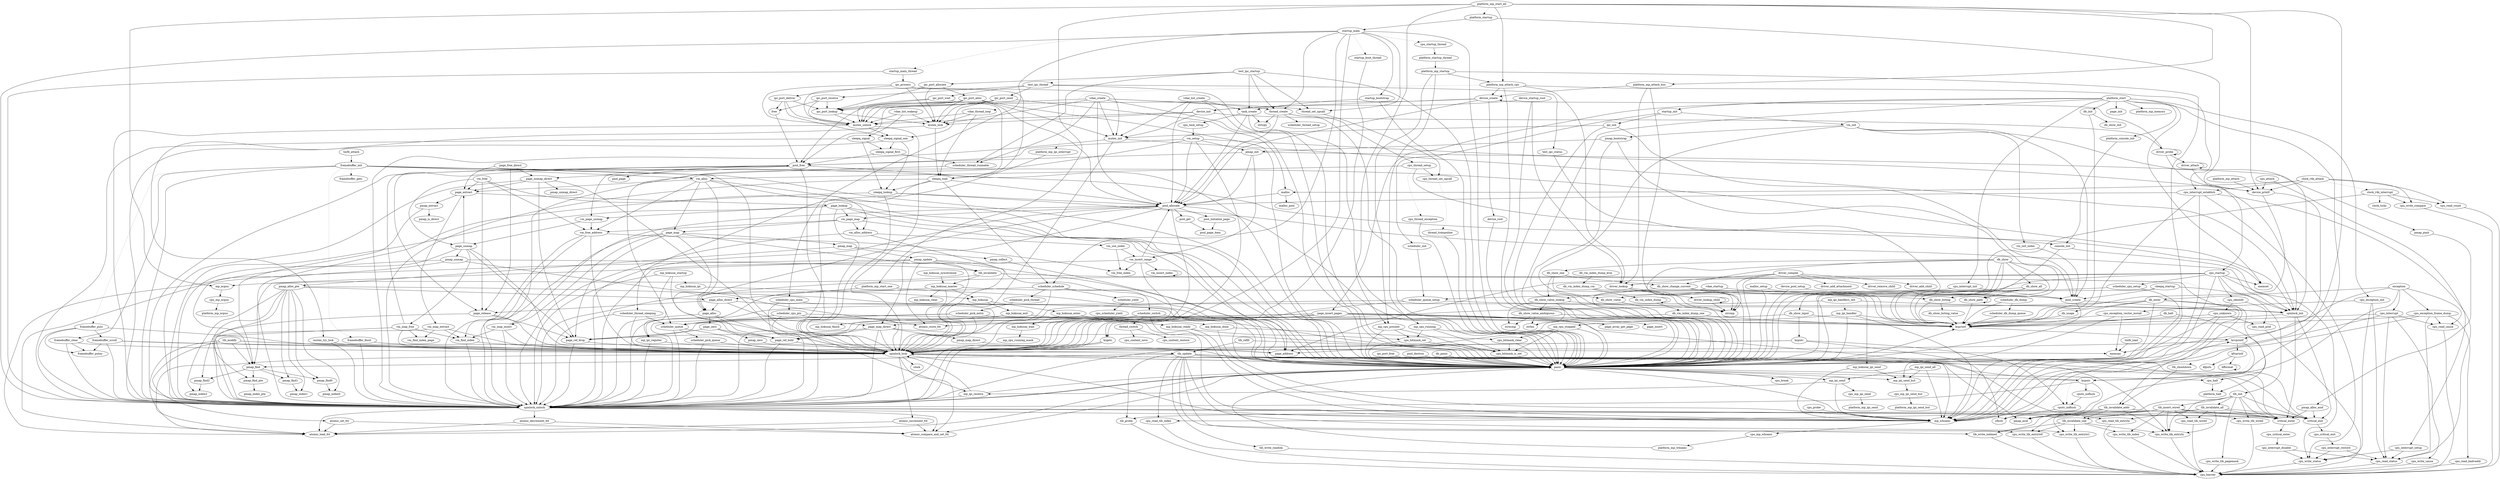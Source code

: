 digraph callgraph {
"pmap_zero" -> "page_address" [style=solid];
"mp_ipi_receive" -> "spinlock_lock" [style=solid];
"mp_ipi_receive" -> "spinlock_unlock" [style=solid];
"mp_ipi_receive" -> "panic" [style=solid];
"kfformat" -> "kfformat" [style=solid];
"vm_init_index" -> "pool_create" [style=solid];
"db_show_one" -> "db_show_change_current" [style=solid];
"db_show_one" -> "db_show_value" [style=solid];
"db_show_one" -> "db_show_value_lookup" [style=solid];
"platform_console_init" -> "console_init" [style=solid];
"db_vm_index_dump_one" -> "page_address" [style=solid];
"db_vm_index_dump_one" -> "kcprintf" [style=solid];
"page_insert_pages" -> "page_ref_drop" [style=solid];
"page_insert_pages" -> "page_ref_hold" [style=solid];
"page_insert_pages" -> "panic" [style=solid];
"page_insert_pages" -> "spinlock_lock" [style=solid];
"page_insert_pages" -> "page_insert" [style=solid];
"page_insert_pages" -> "spinlock_unlock" [style=solid];
"page_insert_pages" -> "page_array_get_page" [style=solid];
"page_insert_pages" -> "page_map_direct" [style=solid];
"page_insert_pages" -> "kcprintf" [style=solid];
"driver_lookup_child" -> "driver_lookup_child" [style=solid];
"driver_lookup_child" -> "strcmp" [style=solid];
"framebuffer_putc" -> "spinlock_lock" [style=solid];
"framebuffer_putc" -> "spinlock_unlock" [style=solid];
"framebuffer_putc" -> "framebuffer_scroll" [style=solid];
"framebuffer_putc" -> "framebuffer_putxy" [style=solid];
"cpu_exception_init" -> "cpu_exception_vector_install" [style=solid];
"cpu_exception_init" -> "cpu_read_status" [style=solid];
"cpu_exception_init" -> "cpu_write_status" [style=solid];
"pool_allocate" -> "page_alloc" [style=solid];
"pool_allocate" -> "vm_page_map" [style=solid];
"pool_allocate" -> "panic" [style=solid];
"pool_allocate" -> "spinlock_lock" [style=solid];
"pool_allocate" -> "pool_get" [style=solid];
"pool_allocate" -> "spinlock_unlock" [style=solid];
"pool_allocate" -> "pool_initialize_page" [style=solid];
"pool_allocate" -> "page_map_direct" [style=solid];
"page_free_direct" -> "page_release" [style=solid];
"page_free_direct" -> "page_unmap_direct" [style=solid];
"page_free_direct" -> "page_extract" [style=solid];
"cpu_mp_ipi_send" -> "platform_mp_ipi_send" [style=solid];
"kcputs" -> "spinlock_lock" [style=solid];
"kcputs" -> "cflush" [style=solid];
"kcputs" -> "spinlock_unlock" [style=solid];
"kcputs" -> "cputs_noflush" [style=solid];
"page_map_direct" -> "page_ref_drop" [style=solid];
"page_map_direct" -> "page_ref_hold" [style=solid];
"page_map_direct" -> "panic" [style=solid];
"page_map_direct" -> "spinlock_lock" [style=solid];
"page_map_direct" -> "spinlock_unlock" [style=solid];
"page_map_direct" -> "pmap_map_direct" [style=solid];
"pool_create" -> "spinlock_init" [style=solid];
"pool_create" -> "panic" [style=solid];
"malloc" -> "malloc_pool" [style=solid];
"malloc" -> "pool_allocate" [style=solid];
"vm_map_insert" -> "spinlock_lock" [style=solid];
"vm_map_insert" -> "spinlock_unlock" [style=solid];
"vm_map_insert" -> "vm_find_index" [style=solid];
"vm_map_insert" -> "pool_allocate" [style=solid];
"platform_mp_startup" -> "mp_cpu_present" [style=solid];
"platform_mp_startup" -> "mp_cpu_running" [style=solid];
"platform_mp_startup" -> "mp_whoami" [style=solid];
"platform_mp_startup" -> "platform_mp_attach_cpu" [style=solid];
"thread_trampoline" -> "panic" [style=solid];
"page_ref_drop" -> "spinlock_lock" [style=solid];
"page_ref_drop" -> "spinlock_unlock" [style=solid];
"mp_hokusai_startup" -> "mp_hokusai_ipi" [style=dotted];
"mp_hokusai_startup" -> "spinlock_lock" [style=solid];
"mp_hokusai_startup" -> "spinlock_unlock" [style=solid];
"mp_hokusai_startup" -> "mp_ipi_register" [style=solid];
"page_lookup" -> "page_address" [style=solid];
"page_lookup" -> "vm_page_unmap" [style=solid];
"page_lookup" -> "panic" [style=solid];
"page_lookup" -> "vm_page_map" [style=solid];
"page_lookup" -> "spinlock_lock" [style=solid];
"page_lookup" -> "spinlock_unlock" [style=solid];
"page_extract" -> "vm_map_extract" [style=solid];
"page_extract" -> "pmap_extract" [style=solid];
"page_extract" -> "page_lookup" [style=solid];
"pmap_collect" -> "panic" [style=solid];
"scheduler_pick_entry" -> "spinlock_lock" [style=solid];
"scheduler_pick_entry" -> "scheduler_queue" [style=solid];
"scheduler_pick_entry" -> "mp_whoami" [style=solid];
"scheduler_pick_entry" -> "spinlock_unlock" [style=solid];
"pmap_map" -> "pmap_alloc_pte" [style=solid];
"pmap_map" -> "pmap_update" [style=solid];
"pmap_map" -> "pmap_collect" [style=solid];
"scheduler_cpu_setup" -> "scheduler_queue_setup" [style=solid];
"scheduler_cpu_setup" -> "mp_whoami" [style=solid];
"vm_setup" -> "pool_allocate" [style=solid];
"vm_setup" -> "spinlock_init" [style=solid];
"vm_setup" -> "spinlock_lock" [style=solid];
"vm_setup" -> "spinlock_unlock" [style=solid];
"vm_setup" -> "pool_free" [style=solid];
"vm_setup" -> "pmap_init" [style=solid];
"cputc_noflush" -> "cflush" [style=solid];
"tmfb_load" -> "memcpy" [style=solid];
"ipc_port_lookup" -> "mutex_lock" [style=solid];
"ipc_port_lookup" -> "mutex_unlock" [style=solid];
"pmap_alloc_asid" -> "critical_exit" [style=solid];
"pmap_alloc_asid" -> "critical_enter" [style=solid];
"mp_hokusai_ipi_send" -> "mp_whoami" [style=solid];
"mp_hokusai_ipi_send" -> "mp_ipi_send_but" [style=solid];
"cpu_probe" -> "mp_whoami" [style=solid];
"sleepq_signal_one" -> "sleepq_lookup" [style=solid];
"sleepq_signal_one" -> "spinlock_unlock" [style=solid];
"sleepq_signal_one" -> "sleepq_signal_first" [style=solid];
"tlb_init" -> "cpu_write_tlb_entryhi" [style=solid];
"tlb_init" -> "tlb_invalidate_all" [style=solid];
"tlb_init" -> "pmap_asid" [style=solid];
"tlb_init" -> "tlb_insert_wired" [style=solid];
"tlb_init" -> "cpu_write_tlb_wired" [style=solid];
"tlb_init" -> "cpu_write_tlb_pagemask" [style=solid];
"tlb_init" -> "critical_enter" [style=solid];
"tlb_init" -> "critical_exit" [style=solid];
"vm_page_map" -> "vm_free_address" [style=solid];
"vm_page_map" -> "vm_alloc_address" [style=solid];
"vm_page_map" -> "page_map" [style=solid];
"vm_page_map" -> "panic" [style=solid];
"thread_switch" -> "cpu_context_restore" [style=solid];
"thread_switch" -> "cpu_context_save" [style=solid];
"critical_enter" -> "cpu_critical_enter" [style=solid];
"tlb_modify" -> "pmap_find" [style=solid];
"tlb_modify" -> "atomic_set_64" [style=solid];
"tlb_modify" -> "tlb_update" [style=solid];
"tlb_modify" -> "panic" [style=solid];
"tlb_modify" -> "atomic_load_64" [style=solid];
"pmap_update" -> "pmap_find" [style=solid];
"pmap_update" -> "page_address" [style=solid];
"pmap_update" -> "panic" [style=solid];
"pmap_update" -> "atomic_load_64" [style=solid];
"pmap_update" -> "tlb_invalidate" [style=solid];
"pmap_update" -> "atomic_store_64" [style=solid];
"scheduler_switch" -> "panic" [style=solid];
"scheduler_switch" -> "scheduler_queue" [style=solid];
"scheduler_switch" -> "mp_whoami" [style=solid];
"scheduler_switch" -> "spinlock_unlock" [style=solid];
"scheduler_switch" -> "thread_switch" [style=solid];
"page_alloc_direct" -> "page_release" [style=solid];
"page_alloc_direct" -> "page_alloc" [style=solid];
"page_alloc_direct" -> "panic" [style=solid];
"page_alloc_direct" -> "page_map_direct" [style=solid];
"mutex_init" -> "spinlock_lock" [style=solid];
"mutex_init" -> "spinlock_init" [style=solid];
"mutex_init" -> "spinlock_unlock" [style=solid];
"vm_page_unmap" -> "vm_free_address" [style=solid];
"vm_page_unmap" -> "page_unmap" [style=solid];
"mp_cpu_present" -> "cpu_bitmask_set" [style=solid];
"mp_cpu_present" -> "cpu_bitmask_is_set" [style=solid];
"mp_cpu_present" -> "panic" [style=solid];
"platform_start" -> "page_init" [style=solid];
"platform_start" -> "db_init" [style=solid];
"platform_start" -> "startup_init" [style=solid];
"platform_start" -> "cpu_interrupt_init" [style=solid];
"platform_start" -> "platform_console_init" [style=solid];
"platform_start" -> "memset" [style=solid];
"platform_start" -> "page_insert_pages" [style=solid];
"platform_start" -> "cpu_exception_init" [style=solid];
"platform_start" -> "panic" [style=solid];
"platform_start" -> "kcputs" [style=solid];
"platform_start" -> "platform_mp_memory" [style=solid];
"mp_whoami" -> "cpu_mp_whoami" [style=solid];
"tlb_shootdown" -> "tlb_invalidate_addr" [style=solid];
"vdae_create" -> "scheduler_thread_runnable" [style=solid];
"vdae_create" -> "mutex_lock" [style=solid];
"vdae_create" -> "thread_create" [style=solid];
"vdae_create" -> "thread_set_upcall" [style=solid];
"vdae_create" -> "mutex_init" [style=solid];
"vdae_create" -> "mutex_unlock" [style=solid];
"vdae_create" -> "panic" [style=solid];
"vdae_create" -> "pool_allocate" [style=solid];
"vdae_create" -> "vdae_thread_loop" [style=dotted];
"platform_mp_start_all" -> "device_printf" [style=solid];
"platform_mp_start_all" -> "mp_ncpus" [style=solid];
"platform_mp_start_all" -> "platform_startup" [style=dotted];
"platform_mp_start_all" -> "platform_mp_start_one" [style=solid];
"platform_mp_start_all" -> "mp_cpu_present" [style=solid];
"platform_mp_start_all" -> "mp_whoami" [style=solid];
"platform_mp_start_all" -> "platform_mp_attach_cpu" [style=solid];
"platform_mp_start_all" -> "platform_mp_attach_bus" [style=solid];
"driver_compile" -> "driver_add_child" [style=solid];
"driver_compile" -> "driver_lookup" [style=solid];
"driver_compile" -> "driver_add_attachment" [style=solid];
"driver_compile" -> "strcmp" [style=solid];
"driver_compile" -> "panic" [style=solid];
"driver_compile" -> "driver_remove_child" [style=solid];
"cpu_interrupt_establish" -> "mp_whoami" [style=solid];
"cpu_interrupt_establish" -> "cpu_write_status" [style=solid];
"cpu_interrupt_establish" -> "cpu_read_status" [style=solid];
"cpu_interrupt_establish" -> "pool_allocate" [style=solid];
"cpu_interrupt_establish" -> "kcprintf" [style=solid];
"vdae_list_wakeup" -> "mutex_lock" [style=solid];
"vdae_list_wakeup" -> "sleepq_signal" [style=solid];
"vdae_list_wakeup" -> "mutex_unlock" [style=solid];
"kcputc" -> "spinlock_lock" [style=solid];
"kcputc" -> "cflush" [style=solid];
"kcputc" -> "cputc_noflush" [style=solid];
"kcputc" -> "spinlock_unlock" [style=solid];
"cpu_read_tlb_wired" -> "cpu_barrier" [style=solid];
"device_printf" -> "kcvprintf" [style=solid];
"device_printf" -> "kcprintf" [style=solid];
"vm_insert_index" -> "vm_insert_index" [style=solid];
"mp_cpu_running" -> "panic" [style=solid];
"mp_cpu_running" -> "cpu_bitmask_is_set" [style=solid];
"mp_cpu_running" -> "cpu_bitmask_set" [style=solid];
"test_ipc_status" -> "kcprintf" [style=solid];
"framebuffer_scroll" -> "spinlock_lock" [style=solid];
"framebuffer_scroll" -> "spinlock_unlock" [style=solid];
"framebuffer_scroll" -> "memcpy" [style=solid];
"framebuffer_scroll" -> "framebuffer_putxy" [style=solid];
"driver_lookup" -> "driver_lookup_child" [style=solid];
"driver_lookup" -> "strcmp" [style=solid];
"driver_lookup" -> "panic" [style=solid];
"db_show_value_lookup" -> "strlen" [style=solid];
"db_show_value_lookup" -> "strcmp" [style=solid];
"db_show_value_lookup" -> "db_show_value_ambiguous" [style=solid];
"db_show_value_lookup" -> "strncmp" [style=solid];
"test_ipc_startup" -> "scheduler_thread_runnable" [style=solid];
"test_ipc_startup" -> "thread_create" [style=solid];
"test_ipc_startup" -> "thread_set_upcall" [style=solid];
"test_ipc_startup" -> "task_create" [style=solid];
"test_ipc_startup" -> "test_ipc_thread" [style=dotted];
"test_ipc_startup" -> "panic" [style=solid];
"test_ipc_startup" -> "ipc_port_allocate" [style=solid];
"platform_mp_attach_cpu" -> "platform_mp_ipi_interrupt" [style=dotted];
"platform_mp_attach_cpu" -> "cpu_interrupt_establish" [style=solid];
"platform_mp_attach_cpu" -> "device_create" [style=solid];
"platform_mp_attach_cpu" -> "panic" [style=solid];
"platform_mp_attach_cpu" -> "driver_lookup" [style=solid];
"mp_ipi_handler" -> "mp_whoami" [style=solid];
"mp_ipi_handler" -> "mp_cpu_stopped" [style=solid];
"mp_ipi_handler" -> "panic" [style=solid];
"mp_ipi_handler" -> "kcprintf" [style=solid];
"page_alloc" -> "spinlock_lock" [style=solid];
"page_alloc" -> "page_zero" [style=solid];
"page_alloc" -> "spinlock_unlock" [style=solid];
"page_alloc" -> "page_ref_hold" [style=solid];
"device_create" -> "device_root" [style=solid];
"device_create" -> "device_init" [style=solid];
"device_create" -> "pool_free" [style=solid];
"device_create" -> "pool_allocate" [style=solid];
"atomic_decrement_64" -> "atomic_load_64" [style=solid];
"atomic_decrement_64" -> "atomic_compare_and_set_64" [style=solid];
"vm_free" -> "vm_free_address" [style=solid];
"vm_free" -> "page_release" [style=solid];
"vm_free" -> "page_unmap" [style=solid];
"vm_free" -> "panic" [style=solid];
"vm_free" -> "page_extract" [style=solid];
"cpu_critical_exit" -> "cpu_interrupt_restore" [style=solid];
"vdae_list_create" -> "task_create" [style=solid];
"vdae_list_create" -> "mutex_init" [style=solid];
"vdae_list_create" -> "panic" [style=solid];
"vdae_list_create" -> "pool_allocate" [style=solid];
"vdae_startup" -> "panic" [style=solid];
"vdae_startup" -> "pool_create" [style=solid];
"tlb_insert_wired" -> "cpu_write_tlb_entryhi" [style=solid];
"tlb_insert_wired" -> "pmap_asid" [style=solid];
"tlb_insert_wired" -> "cpu_read_tlb_wired" [style=solid];
"tlb_insert_wired" -> "cpu_write_tlb_wired" [style=solid];
"tlb_insert_wired" -> "cpu_write_tlb_entrylo1" [style=solid];
"tlb_insert_wired" -> "tlb_write_indexed" [style=solid];
"tlb_insert_wired" -> "critical_enter" [style=solid];
"tlb_insert_wired" -> "critical_exit" [style=solid];
"tlb_insert_wired" -> "cpu_write_tlb_index" [style=solid];
"tlb_insert_wired" -> "cpu_write_tlb_entrylo0" [style=solid];
"cpu_bitmask_set" -> "cpu_bitmask_is_set" [style=solid];
"cpu_bitmask_set" -> "panic" [style=solid];
"cpu_read_tlb_entryhi" -> "cpu_barrier" [style=solid];
"pmap_init" -> "pool_free" [style=solid];
"pmap_init" -> "vm_insert_range" [style=solid];
"pmap_init" -> "pmap_pinit" [style=solid];
"pmap_init" -> "pool_allocate" [style=solid];
"scheduler_pick_thread" -> "scheduler_pick_entry" [style=solid];
"pmap_find2" -> "pmap_index2" [style=solid];
"cpu_bitmask_is_set" -> "panic" [style=solid];
"db_show_change_current" -> "db_show_value_lookup" [style=solid];
"db_show_change_current" -> "db_show_listing" [style=solid];
"db_show_change_current" -> "strcmp" [style=solid];
"db_show_change_current" -> "kcprintf" [style=solid];
"mp_ipi_handlers_init" -> "mp_ipi_handler" [style=dotted];
"mp_ipi_handlers_init" -> "spinlock_init" [style=solid];
"mp_ipi_handlers_init" -> "mp_ipi_register" [style=solid];
"scheduler_queue" -> "spinlock_lock" [style=solid];
"scheduler_queue" -> "spinlock_unlock" [style=solid];
"scheduler_queue" -> "scheduler_pick_queue" [style=solid];
"ipc_init" -> "mutex_init" [style=solid];
"ipc_init" -> "panic" [style=solid];
"ipc_init" -> "pool_create" [style=solid];
"ipc_port_free" -> "panic" [style=solid];
"tlb_invalidate_addr" -> "cpu_write_tlb_entryhi" [style=solid];
"tlb_invalidate_addr" -> "tlb_probe" [style=solid];
"tlb_invalidate_addr" -> "critical_exit" [style=solid];
"tlb_invalidate_addr" -> "cpu_read_tlb_index" [style=solid];
"tlb_invalidate_addr" -> "critical_enter" [style=solid];
"tlb_invalidate_addr" -> "tlb_invalidate_one" [style=solid];
"tlb_invalidate_addr" -> "pmap_asid" [style=solid];
"pmap_pinit" -> "pmap_alloc_asid" [style=solid];
"db_usage" -> "kcprintf" [style=solid];
"cpu_write_cause" -> "cpu_barrier" [style=solid];
"scheduler_queue_setup" -> "spinlock_lock" [style=solid];
"scheduler_queue_setup" -> "spinlock_init" [style=solid];
"scheduler_queue_setup" -> "spinlock_unlock" [style=solid];
"vm_alloc" -> "vm_free_address" [style=solid];
"vm_alloc" -> "page_alloc" [style=solid];
"vm_alloc" -> "page_extract" [style=solid];
"vm_alloc" -> "panic" [style=solid];
"vm_alloc" -> "vm_alloc_address" [style=solid];
"vm_alloc" -> "page_map" [style=solid];
"cpu_interrupt" -> "mp_whoami" [style=solid];
"cpu_interrupt" -> "cpu_read_status" [style=solid];
"cpu_interrupt" -> "cpu_read_cause" [style=solid];
"cpu_interrupt" -> "cpu_write_cause" [style=solid];
"cpu_interrupt" -> "kcprintf" [style=solid];
"mp_ncpus" -> "cpu_mp_ncpus" [style=solid];
"atomic_increment_64" -> "atomic_load_64" [style=solid];
"atomic_increment_64" -> "atomic_compare_and_set_64" [style=solid];
"tlb_invalidate_one" -> "cpu_write_tlb_entryhi" [style=solid];
"tlb_invalidate_one" -> "cpu_write_tlb_entrylo1" [style=solid];
"tlb_invalidate_one" -> "tlb_write_indexed" [style=solid];
"tlb_invalidate_one" -> "cpu_write_tlb_index" [style=solid];
"tlb_invalidate_one" -> "cpu_write_tlb_entrylo0" [style=solid];
"mp_hokusai_exit" -> "mp_hokusai_finish" [style=solid];
"mp_hokusai_exit" -> "mp_hokusai_done" [style=solid];
"cpu_interrupt_disable" -> "cpu_write_status" [style=solid];
"cpu_interrupt_disable" -> "cpu_read_status" [style=solid];
"sleepq_startup" -> "panic" [style=solid];
"sleepq_startup" -> "spinlock_init" [style=solid];
"sleepq_startup" -> "pool_create" [style=solid];
"scheduler_cpu_main" -> "spinlock_lock" [style=solid];
"scheduler_cpu_main" -> "spinlock_unlock" [style=solid];
"scheduler_cpu_main" -> "scheduler_cpu_pin" [style=solid];
"tlb_refill" -> "tlb_update" [style=solid];
"tlb_refill" -> "panic" [style=solid];
"db_vm_index_dump_vm" -> "db_vm_index_dump" [style=solid];
"db_vm_index_dump_vm" -> "kcprintf" [style=solid];
"cpu_interrupt_init" -> "panic" [style=solid];
"cpu_interrupt_init" -> "pool_create" [style=solid];
"vm_alloc_address" -> "spinlock_lock" [style=solid];
"vm_alloc_address" -> "spinlock_unlock" [style=solid];
"vm_alloc_address" -> "vm_use_index" [style=solid];
"cpu_critical_enter" -> "cpu_interrupt_disable" [style=solid];
"spinlock_unlock" -> "mp_whoami" [style=solid];
"spinlock_unlock" -> "atomic_compare_and_set_64" [style=solid];
"spinlock_unlock" -> "atomic_decrement_64" [style=solid];
"spinlock_unlock" -> "panic" [style=solid];
"spinlock_unlock" -> "atomic_load_64" [style=solid];
"spinlock_unlock" -> "critical_exit" [style=solid];
"spinlock_unlock" -> "critical_enter" [style=solid];
"ipc_port_send" -> "mutex_lock" [style=solid];
"ipc_port_send" -> "sleepq_signal_one" [style=solid];
"ipc_port_send" -> "ipc_port_lookup" [style=solid];
"ipc_port_send" -> "malloc" [style=solid];
"ipc_port_send" -> "mutex_unlock" [style=solid];
"kcvprintf" -> "spinlock_lock" [style=solid];
"kcvprintf" -> "cflush" [style=solid];
"kcvprintf" -> "cputc_noflush" [style=dotted];
"kcvprintf" -> "kfvprintf" [style=solid];
"kcgetc" -> "spinlock_lock" [style=solid];
"kcgetc" -> "spinlock_unlock" [style=solid];
"cpu_thread_setup" -> "cpu_thread_set_upcall" [style=solid];
"cpu_thread_setup" -> "cpu_thread_exception" [style=dotted];
"cpu_thread_setup" -> "vm_alloc" [style=solid];
"cpu_thread_setup" -> "memset" [style=solid];
"mp_ipi_send_but" -> "cpu_mp_ipi_send_but" [style=solid];
"mp_cpu_stopped" -> "panic" [style=solid];
"mp_cpu_stopped" -> "cpu_bitmask_is_set" [style=solid];
"mp_cpu_stopped" -> "cpu_bitmask_clear" [style=solid];
"cpu_attach" -> "device_printf" [style=solid];
"cpu_attach" -> "cpu_interrupt_setup" [style=solid];
"mp_ipi_register" -> "spinlock_lock" [style=solid];
"mp_ipi_register" -> "spinlock_unlock" [style=solid];
"db_show_input" -> "kcgetc" [style=solid];
"db_show_input" -> "kcputc" [style=solid];
"db_show_input" -> "kcprintf" [style=solid];
"malloc_setup" -> "panic" [style=solid];
"malloc_setup" -> "pool_create" [style=solid];
"page_map" -> "pmap_map" [style=solid];
"page_map" -> "spinlock_lock" [style=solid];
"page_map" -> "vm_map_insert" [style=solid];
"page_map" -> "page_ref_drop" [style=solid];
"page_map" -> "spinlock_unlock" [style=solid];
"page_map" -> "page_ref_hold" [style=solid];
"cpu_read_prid" -> "cpu_barrier" [style=solid];
"cpu_read_status" -> "cpu_barrier" [style=solid];
"cpu_write_status" -> "cpu_barrier" [style=solid];
"ipc_port_alloc" -> "mutex_lock" [style=solid];
"ipc_port_alloc" -> "mutex_init" [style=solid];
"ipc_port_alloc" -> "panic" [style=solid];
"ipc_port_alloc" -> "pool_allocate" [style=solid];
"ipc_port_alloc" -> "mutex_unlock" [style=solid];
"ipc_port_alloc" -> "pool_free" [style=solid];
"ipc_port_alloc" -> "ipc_port_lookup" [style=solid];
"cpu_read_tlb_index" -> "cpu_barrier" [style=solid];
"framebuffer_clear" -> "spinlock_lock" [style=solid];
"framebuffer_clear" -> "spinlock_unlock" [style=solid];
"framebuffer_clear" -> "framebuffer_putxy" [style=solid];
"db_show" -> "db_show_change_current" [style=solid];
"db_show" -> "db_show_path" [style=solid];
"db_show" -> "db_show_all" [style=solid];
"db_show" -> "db_show_one" [style=solid];
"db_show" -> "strcmp" [style=solid];
"db_show" -> "db_show_input" [style=solid];
"db_show" -> "db_show_listing" [style=solid];
"db_show" -> "kcprintf" [style=solid];
"cpu_startup" -> "page_alloc" [style=solid];
"cpu_startup" -> "cpu_identify" [style=solid];
"cpu_startup" -> "page_address" [style=solid];
"cpu_startup" -> "tlb_init" [style=solid];
"cpu_startup" -> "panic" [style=solid];
"cpu_startup" -> "scheduler_cpu_setup" [style=solid];
"cpu_startup" -> "mp_whoami" [style=solid];
"cpu_startup" -> "memset" [style=solid];
"cpu_startup" -> "cpu_write_status" [style=solid];
"pool_free" -> "page_release" [style=solid];
"pool_free" -> "vm_page_unmap" [style=solid];
"pool_free" -> "panic" [style=solid];
"pool_free" -> "spinlock_lock" [style=solid];
"pool_free" -> "spinlock_unlock" [style=solid];
"pool_free" -> "page_unmap_direct" [style=solid];
"pool_free" -> "pool_page" [style=solid];
"kfvprintf" -> "kfformat" [style=solid];
"kfvprintf" -> "kfputs" [style=solid];
"platform_startup_thread" -> "platform_mp_startup" [style=solid];
"mp_hokusai_synchronize" -> "mp_hokusai_master" [style=solid];
"cpu_mp_ipi_send_but" -> "platform_mp_ipi_send_but" [style=solid];
"scheduler_thread_sleeping" -> "spinlock_lock" [style=solid];
"scheduler_thread_sleeping" -> "scheduler_queue" [style=solid];
"scheduler_thread_sleeping" -> "spinlock_unlock" [style=solid];
"startup_main_thread" -> "spinlock_unlock" [style=solid];
"startup_main_thread" -> "ipc_process" [style=solid];
"db_vm_index_dump_kvm" -> "db_vm_index_dump_vm" [style=solid];
"sleepq_signal_first" -> "scheduler_thread_runnable" [style=solid];
"sleepq_signal_first" -> "pool_free" [style=solid];
"task_create" -> "cpu_task_setup" [style=solid];
"task_create" -> "panic" [style=solid];
"task_create" -> "pool_allocate" [style=solid];
"task_create" -> "strlcpy" [style=solid];
"pmap_bootstrap" -> "panic" [style=solid];
"pmap_bootstrap" -> "pmap_init" [style=solid];
"pmap_bootstrap" -> "pool_create" [style=solid];
"cpu_read_count" -> "cpu_barrier" [style=solid];
"db_init" -> "db_show_init" [style=solid];
"db_init" -> "kcprintf" [style=solid];
"cpu_halt" -> "platform_halt" [style=solid];
"tlb_invalidate" -> "mp_hokusai_master" [style=solid];
"tlb_invalidate" -> "tlb_shootdown" [style=dotted];
"tlb_invalidate" -> "tlb_invalidate_addr" [style=solid];
"tlb_invalidate" -> "mp_ncpus" [style=solid];
"vm_use_index" -> "vm_free_index" [style=solid];
"vm_use_index" -> "vm_insert_range" [style=solid];
"mp_hokusai_done" -> "cpu_bitmask_clear" [style=solid];
"mp_hokusai_done" -> "mp_whoami" [style=solid];
"cpu_task_setup" -> "vm_setup" [style=solid];
"cpu_interrupt_setup" -> "cpu_write_status" [style=solid];
"cpu_interrupt_setup" -> "cpu_read_status" [style=solid];
"mp_ipi_send_all" -> "mp_whoami" [style=solid];
"mp_ipi_send_all" -> "mp_ipi_send_but" [style=solid];
"mp_ipi_send_all" -> "mp_ipi_send" [style=solid];
"cpu_startup_thread" -> "platform_startup_thread" [style=solid];
"pmap_find1" -> "pmap_index1" [style=solid];
"cpu_write_tlb_wired" -> "cpu_barrier" [style=solid];
"cpu_mp_ncpus" -> "platform_mp_ncpus" [style=solid];
"scheduler_db_dump_queue" -> "kcprintf" [style=solid];
"cpu_write_tlb_entrylo0" -> "cpu_barrier" [style=solid];
"db_show_value_ambiguous" -> "strlen" [style=solid];
"db_show_value_ambiguous" -> "strncmp" [style=solid];
"db_show_value_ambiguous" -> "kcprintf" [style=solid];
"cpu_mp_whoami" -> "platform_mp_whoami" [style=solid];
"mutex_try_lock" -> "spinlock_lock" [style=solid];
"mutex_try_lock" -> "spinlock_unlock" [style=solid];
"pmap_alloc_pte" -> "pmap_index1" [style=solid];
"pmap_alloc_pte" -> "page_alloc_direct" [style=solid];
"pmap_alloc_pte" -> "pmap_find_pte" [style=solid];
"pmap_alloc_pte" -> "pmap_find0" [style=solid];
"pmap_alloc_pte" -> "pmap_find2" [style=solid];
"pmap_alloc_pte" -> "pmap_index2" [style=solid];
"pmap_alloc_pte" -> "panic" [style=solid];
"pmap_alloc_pte" -> "pmap_find1" [style=solid];
"pmap_alloc_pte" -> "pmap_index0" [style=solid];
"mp_hokusai_master" -> "mp_hokusai" [style=solid];
"mp_hokusai_master" -> "mp_hokusai_ipi_send" [style=solid];
"mp_hokusai_master" -> "mp_hokusai_clear" [style=solid];
"mp_hokusai_master" -> "spinlock_lock" [style=solid];
"mp_hokusai_master" -> "spinlock_unlock" [style=solid];
"scheduler_pick_queue" -> "spinlock_lock" [style=solid];
"scheduler_pick_queue" -> "spinlock_unlock" [style=solid];
"page_unmap_direct" -> "spinlock_lock" [style=solid];
"page_unmap_direct" -> "page_ref_drop" [style=solid];
"page_unmap_direct" -> "spinlock_unlock" [style=solid];
"page_unmap_direct" -> "pmap_unmap_direct" [style=solid];
"page_unmap_direct" -> "page_extract" [style=solid];
"device_startup_root" -> "panic" [style=solid];
"device_startup_root" -> "device_init" [style=solid];
"device_startup_root" -> "driver_lookup" [style=solid];
"framebuffer_init" -> "framebuffer_getc" [style=dotted];
"framebuffer_init" -> "console_init" [style=solid];
"framebuffer_init" -> "vm_alloc" [style=solid];
"framebuffer_init" -> "framebuffer_clear" [style=solid];
"framebuffer_init" -> "framebuffer_putc" [style=dotted];
"framebuffer_init" -> "panic" [style=solid];
"framebuffer_init" -> "spinlock_lock" [style=solid];
"framebuffer_init" -> "spinlock_init" [style=solid];
"framebuffer_init" -> "spinlock_unlock" [style=solid];
"framebuffer_init" -> "framebuffer_flush" [style=dotted];
"cpu_exception_vector_install" -> "memcpy" [style=solid];
"cpu_exception_vector_install" -> "kcprintf" [style=solid];
"cpu_exception_vector_install" -> "panic" [style=solid];
"pool_get" -> "pool_page_item" [style=solid];
"tlb_write_indexed" -> "cpu_barrier" [style=solid];
"vm_find_index" -> "spinlock_lock" [style=solid];
"vm_find_index" -> "spinlock_unlock" [style=solid];
"vdae_thread_loop" -> "mutex_lock" [style=solid];
"vdae_thread_loop" -> "sleepq_wait" [style=solid];
"vdae_thread_loop" -> "mutex_unlock" [style=solid];
"platform_mp_ipi_interrupt" -> "mp_ipi_receive" [style=solid];
"startup_init" -> "ipc_init" [style=solid];
"startup_init" -> "scheduler_init" [style=solid];
"startup_init" -> "vm_init" [style=solid];
"startup_main" -> "startup_boot_thread" [style=dotted];
"startup_main" -> "thread_create" [style=solid];
"startup_main" -> "thread_set_upcall" [style=solid];
"startup_main" -> "scheduler_cpu_main" [style=solid];
"startup_main" -> "panic" [style=solid];
"startup_main" -> "cpu_startup_thread" [style=dotted];
"startup_main" -> "spinlock_lock" [style=solid];
"startup_main" -> "startup_bootstrap" [style=solid];
"startup_main" -> "startup_main_thread" [style=dotted];
"startup_main" -> "spinlock_unlock" [style=solid];
"startup_main" -> "scheduler_schedule" [style=solid];
"platform_mp_attach_bus" -> "driver_lookup" [style=solid];
"platform_mp_attach_bus" -> "device_create" [style=solid];
"platform_mp_attach_bus" -> "panic" [style=solid];
"vm_free_address" -> "spinlock_lock" [style=solid];
"vm_free_address" -> "spinlock_unlock" [style=solid];
"vm_free_address" -> "vm_free_index" [style=solid];
"vm_free_address" -> "vm_find_index" [style=solid];
"mp_hokusai" -> "mp_hokusai_exit" [style=solid];
"mp_hokusai" -> "mp_hokusai_enter" [style=solid];
"thread_create" -> "cpu_thread_setup" [style=solid];
"thread_create" -> "scheduler_thread_setup" [style=solid];
"thread_create" -> "panic" [style=solid];
"thread_create" -> "pool_allocate" [style=solid];
"thread_create" -> "strlcpy" [style=solid];
"vm_map_extract" -> "spinlock_lock" [style=solid];
"vm_map_extract" -> "vm_find_index_page" [style=solid];
"vm_map_extract" -> "spinlock_unlock" [style=solid];
"vm_map_extract" -> "vm_find_index" [style=solid];
"cpu_exception_frame_dump" -> "mp_whoami" [style=solid];
"cpu_exception_frame_dump" -> "cpu_read_badvaddr" [style=solid];
"cpu_exception_frame_dump" -> "cpu_read_status" [style=solid];
"cpu_exception_frame_dump" -> "cpu_read_cause" [style=solid];
"cpu_exception_frame_dump" -> "kcprintf" [style=solid];
"platform_mp_attach" -> "device_printf" [style=solid];
"mp_hokusai_enter" -> "mp_hokusai_wait" [style=solid];
"mp_hokusai_enter" -> "mp_hokusai_ready" [style=solid];
"kcprintf" -> "kcvprintf" [style=solid];
"page_ref_hold" -> "spinlock_lock" [style=solid];
"page_ref_hold" -> "spinlock_unlock" [style=solid];
"sleepq_signal" -> "sleepq_lookup" [style=solid];
"sleepq_signal" -> "spinlock_unlock" [style=solid];
"sleepq_signal" -> "sleepq_signal_first" [style=solid];
"mutex_unlock" -> "spinlock_lock" [style=solid];
"mutex_unlock" -> "spinlock_unlock" [style=solid];
"mutex_unlock" -> "sleepq_signal_one" [style=solid];
"pmap_unmap" -> "pmap_find" [style=solid];
"pmap_unmap" -> "tlb_invalidate" [style=solid];
"pmap_unmap" -> "atomic_load_64" [style=solid];
"pmap_unmap" -> "atomic_store_64" [style=solid];
"free" -> "pool_free" [style=solid];
"tmfb_attach" -> "framebuffer_init" [style=solid];
"test_ipc_thread" -> "test_ipc_status" [style=solid];
"test_ipc_thread" -> "panic" [style=solid];
"test_ipc_thread" -> "ipc_port_receive" [style=solid];
"test_ipc_thread" -> "ipc_port_send" [style=solid];
"test_ipc_thread" -> "ipc_port_wait" [style=solid];
"panic" -> "cpu_halt" [style=solid];
"panic" -> "mp_whoami" [style=solid];
"panic" -> "spinlock_unlock" [style=solid];
"panic" -> "atomic_compare_and_set_64" [style=solid];
"panic" -> "kcvprintf" [style=solid];
"panic" -> "cpu_break" [style=solid];
"panic" -> "mp_ipi_send_but" [style=solid];
"panic" -> "spinlock_lock" [style=solid];
"panic" -> "atomic_load_64" [style=solid];
"panic" -> "kcputs" [style=solid];
"panic" -> "mp_ipi_send" [style=solid];
"panic" -> "kcprintf" [style=solid];
"startup_bootstrap" -> "task_create" [style=solid];
"startup_bootstrap" -> "panic" [style=solid];
"scheduler_db_dump" -> "scheduler_db_dump_queue" [style=solid];
"scheduler_db_dump" -> "kcprintf" [style=solid];
"db_enter" -> "kcgetc" [style=solid];
"db_enter" -> "mp_ipi_send_but" [style=solid];
"db_enter" -> "cpu_halt" [style=solid];
"db_enter" -> "mp_whoami" [style=solid];
"db_enter" -> "db_usage" [style=solid];
"db_enter" -> "kcprintf" [style=solid];
"cpu_read_badvaddr" -> "cpu_barrier" [style=solid];
"pmap_find" -> "pmap_find1" [style=solid];
"pmap_find" -> "pmap_find_pte" [style=solid];
"pmap_find" -> "pmap_find0" [style=solid];
"pmap_find" -> "pmap_find2" [style=solid];
"page_zero" -> "pmap_zero" [style=solid];
"page_zero" -> "page_ref_drop" [style=solid];
"page_zero" -> "page_ref_hold" [style=solid];
"console_init" -> "spinlock_init" [style=solid];
"console_init" -> "kcprintf" [style=solid];
"pool_destroy" -> "panic" [style=solid];
"pmap_find_pte" -> "pmap_index_pte" [style=solid];
"pmap_find0" -> "pmap_index0" [style=solid];
"db_show_value" -> "panic" [style=solid];
"tlb_probe" -> "cpu_barrier" [style=solid];
"db_panic" -> "panic" [style=solid];
"sleepq_wait" -> "scheduler_thread_sleeping" [style=solid];
"sleepq_wait" -> "sleepq_lookup" [style=solid];
"sleepq_wait" -> "spinlock_unlock" [style=solid];
"sleepq_wait" -> "scheduler_schedule" [style=solid];
"sleepq_wait" -> "pool_allocate" [style=solid];
"scheduler_cpu_pin" -> "spinlock_lock" [style=solid];
"scheduler_cpu_pin" -> "scheduler_queue" [style=solid];
"scheduler_cpu_pin" -> "mp_whoami" [style=solid];
"scheduler_cpu_pin" -> "spinlock_unlock" [style=solid];
"scheduler_schedule" -> "spinlock_lock" [style=solid];
"scheduler_schedule" -> "spinlock_unlock" [style=solid];
"scheduler_schedule" -> "scheduler_switch" [style=solid];
"scheduler_schedule" -> "scheduler_pick_thread" [style=solid];
"scheduler_schedule" -> "scheduler_yield" [style=solid];
"cpu_identify" -> "cpu_unknown" [style=solid];
"cpu_identify" -> "cpu_read_prid" [style=solid];
"page_unmap" -> "pmap_unmap" [style=solid];
"page_unmap" -> "spinlock_lock" [style=solid];
"page_unmap" -> "page_ref_drop" [style=solid];
"page_unmap" -> "spinlock_unlock" [style=solid];
"page_unmap" -> "vm_map_free" [style=solid];
"page_unmap" -> "page_extract" [style=solid];
"cpu_thread_exception" -> "panic" [style=solid];
"cpu_write_tlb_entrylo1" -> "cpu_barrier" [style=solid];
"device_pool_setup" -> "panic" [style=solid];
"device_pool_setup" -> "pool_create" [style=solid];
"vm_insert_range" -> "spinlock_lock" [style=solid];
"vm_insert_range" -> "vm_insert_index" [style=solid];
"vm_insert_range" -> "spinlock_unlock" [style=solid];
"vm_insert_range" -> "vm_free_index" [style=solid];
"vm_insert_range" -> "pool_allocate" [style=solid];
"tlb_invalidate_all" -> "cpu_write_tlb_entryhi" [style=solid];
"tlb_invalidate_all" -> "cpu_read_tlb_entryhi" [style=solid];
"tlb_invalidate_all" -> "critical_exit" [style=solid];
"tlb_invalidate_all" -> "critical_enter" [style=solid];
"tlb_invalidate_all" -> "tlb_invalidate_one" [style=solid];
"tlb_invalidate_all" -> "cpu_read_tlb_wired" [style=solid];
"driver_attach" -> "device_printf" [style=solid];
"driver_attach" -> "driver_attach" [style=solid];
"db_show_path" -> "db_show_path" [style=solid];
"db_show_path" -> "kcprintf" [style=solid];
"db_show_all" -> "db_show_value" [style=solid];
"db_show_all" -> "db_show_path" [style=solid];
"db_show_all" -> "db_show_listing" [style=solid];
"db_show_all" -> "kcprintf" [style=solid];
"platform_startup" -> "startup_main" [style=solid];
"platform_startup" -> "cpu_startup" [style=solid];
"db_halt" -> "platform_halt" [style=solid];
"db_halt" -> "kcprintf" [style=solid];
"pool_initialize_page" -> "pool_page_item" [style=solid];
"db_vm_index_dump" -> "db_vm_index_dump_one" [style=solid];
"db_vm_index_dump" -> "db_vm_index_dump" [style=solid];
"scheduler_yield" -> "cpu_scheduler_yield" [style=solid];
"scheduler_thread_runnable" -> "scheduler_queue" [style=solid];
"pmap_extract" -> "pmap_find" [style=solid];
"pmap_extract" -> "pmap_is_direct" [style=solid];
"mp_hokusai_ready" -> "cpu_bitmask_set" [style=solid];
"mp_hokusai_ready" -> "mp_whoami" [style=solid];
"mp_hokusai_ipi" -> "mp_hokusai" [style=solid];
"cpu_bitmask_clear" -> "cpu_bitmask_is_set" [style=solid];
"cpu_bitmask_clear" -> "panic" [style=solid];
"spinlock_lock" -> "mp_whoami" [style=solid];
"spinlock_lock" -> "atomic_compare_and_set_64" [style=solid];
"spinlock_lock" -> "panic" [style=solid];
"spinlock_lock" -> "atomic_load_64" [style=solid];
"spinlock_lock" -> "atomic_increment_64" [style=solid];
"spinlock_lock" -> "clock" [style=solid];
"spinlock_lock" -> "critical_exit" [style=solid];
"spinlock_lock" -> "critical_enter" [style=solid];
"ipc_port_receive" -> "free" [style=solid];
"ipc_port_receive" -> "ipc_port_lookup" [style=solid];
"ipc_port_receive" -> "mutex_unlock" [style=solid];
"scheduler_init" -> "scheduler_queue_setup" [style=solid];
"ipc_port_wait" -> "sleepq_wait" [style=solid];
"ipc_port_wait" -> "ipc_port_lookup" [style=solid];
"ipc_port_wait" -> "mutex_unlock" [style=solid];
"platform_mp_whoami" -> "panic" [style=solid];
"page_release" -> "spinlock_lock" [style=solid];
"page_release" -> "page_ref_drop" [style=solid];
"page_release" -> "spinlock_unlock" [style=solid];
"platform_mp_start_one" -> "page_alloc_direct" [style=solid];
"platform_mp_start_one" -> "panic" [style=solid];
"cpu_write_compare" -> "cpu_barrier" [style=solid];
"vm_init" -> "pmap_bootstrap" [style=solid];
"vm_init" -> "panic" [style=solid];
"vm_init" -> "vm_init_index" [style=solid];
"vm_init" -> "spinlock_init" [style=solid];
"vm_init" -> "pool_create" [style=solid];
"clock_r4k_interrupt" -> "cpu_write_compare" [style=solid];
"clock_r4k_interrupt" -> "clock_ticks" [style=solid];
"clock_r4k_interrupt" -> "cpu_read_count" [style=solid];
"clock_r4k_interrupt" -> "panic" [style=solid];
"device_root" -> "panic" [style=solid];
"startup_boot_thread" -> "spinlock_lock" [style=solid];
"db_show_listing_value" -> "kcprintf" [style=solid];
"vm_map_free" -> "spinlock_lock" [style=solid];
"vm_map_free" -> "vm_find_index_page" [style=solid];
"vm_map_free" -> "pool_free" [style=solid];
"vm_map_free" -> "spinlock_unlock" [style=solid];
"vm_map_free" -> "vm_find_index" [style=solid];
"ipc_port_deliver" -> "free" [style=solid];
"ipc_port_deliver" -> "sleepq_signal_one" [style=solid];
"ipc_port_deliver" -> "ipc_port_lookup" [style=solid];
"ipc_port_deliver" -> "mutex_unlock" [style=solid];
"cpu_interrupt_restore" -> "cpu_write_status" [style=solid];
"cpu_interrupt_restore" -> "cpu_read_status" [style=solid];
"device_init" -> "mutex_lock" [style=solid];
"device_init" -> "driver_probe" [style=solid];
"device_init" -> "mutex_init" [style=solid];
"device_init" -> "mutex_unlock" [style=solid];
"sleepq_lookup" -> "pool_allocate" [style=solid];
"sleepq_lookup" -> "spinlock_lock" [style=solid];
"sleepq_lookup" -> "spinlock_init" [style=solid];
"sleepq_lookup" -> "spinlock_unlock" [style=solid];
"cpu_write_tlb_pagemask" -> "cpu_barrier" [style=solid];
"cpu_write_tlb_index" -> "cpu_barrier" [style=solid];
"mp_ipi_send" -> "mp_ipi_receive" [style=solid];
"mp_ipi_send" -> "mp_whoami" [style=solid];
"mp_ipi_send" -> "cpu_mp_ipi_send" [style=solid];
"cpu_write_tlb_entryhi" -> "cpu_barrier" [style=solid];
"mp_hokusai_wait" -> "mp_cpu_running_mask" [style=solid];
"driver_probe" -> "device_printf" [style=solid];
"driver_probe" -> "driver_probe" [style=solid];
"driver_probe" -> "driver_attach" [style=solid];
"driver_probe" -> "device_create" [style=solid];
"cputs_noflush" -> "cputc_noflush" [style=solid];
"tlb_update" -> "cpu_write_tlb_entryhi" [style=solid];
"tlb_update" -> "pmap_find" [style=solid];
"tlb_update" -> "tlb_write_random" [style=solid];
"tlb_update" -> "cpu_read_tlb_index" [style=solid];
"tlb_update" -> "pmap_asid" [style=solid];
"tlb_update" -> "panic" [style=solid];
"tlb_update" -> "cpu_write_tlb_entrylo1" [style=solid];
"tlb_update" -> "tlb_probe" [style=solid];
"tlb_update" -> "tlb_write_indexed" [style=solid];
"tlb_update" -> "cpu_read_tlb_entryhi" [style=solid];
"tlb_update" -> "critical_exit" [style=solid];
"tlb_update" -> "critical_enter" [style=solid];
"tlb_update" -> "cpu_write_tlb_entrylo0" [style=solid];
"ipc_port_allocate" -> "ipc_port_alloc" [style=solid];
"ipc_port_allocate" -> "mutex_lock" [style=solid];
"ipc_port_allocate" -> "ipc_port_lookup" [style=solid];
"ipc_port_allocate" -> "mutex_unlock" [style=solid];
"cpu_unknown" -> "panic" [style=solid];
"cpu_unknown" -> "mp_whoami" [style=solid];
"cpu_unknown" -> "cpu_read_prid" [style=solid];
"cpu_unknown" -> "kcprintf" [style=solid];
"pmap_map_direct" -> "page_address" [style=solid];
"mutex_lock" -> "sleepq_wait" [style=solid];
"mutex_lock" -> "mutex_try_lock" [style=solid];
"atomic_set_64" -> "atomic_load_64" [style=solid];
"atomic_set_64" -> "atomic_compare_and_set_64" [style=solid];
"tlb_write_random" -> "cpu_barrier" [style=solid];
"thread_set_upcall" -> "cpu_thread_set_upcall" [style=solid];
"ipc_process" -> "mutex_lock" [style=solid];
"ipc_process" -> "mutex_init" [style=solid];
"ipc_process" -> "mutex_unlock" [style=solid];
"ipc_process" -> "ipc_port_deliver" [style=solid];
"ipc_process" -> "sleepq_wait" [style=solid];
"spinlock_init" -> "critical_exit" [style=solid];
"spinlock_init" -> "critical_enter" [style=solid];
"spinlock_init" -> "atomic_store_64" [style=solid];
"cpu_thread_set_upcall" -> "thread_trampoline" [style=dotted];
"exception" -> "cpu_exception_frame_dump" [style=solid];
"exception" -> "db_enter" [style=solid];
"exception" -> "cpu_interrupt" [style=solid];
"exception" -> "memcpy" [style=solid];
"exception" -> "kcputs" [style=solid];
"exception" -> "cpu_read_cause" [style=solid];
"framebuffer_flush" -> "spinlock_lock" [style=solid];
"framebuffer_flush" -> "spinlock_unlock" [style=solid];
"critical_exit" -> "cpu_critical_exit" [style=solid];
"clock_r4k_attach" -> "device_printf" [style=solid];
"clock_r4k_attach" -> "cpu_write_compare" [style=solid];
"clock_r4k_attach" -> "cpu_interrupt_establish" [style=solid];
"clock_r4k_attach" -> "cpu_read_count" [style=solid];
"clock_r4k_attach" -> "clock_r4k_interrupt" [style=dotted];
"clock_r4k_attach" -> "malloc" [style=solid];
"db_show_listing" -> "db_show_listing_value" [style=solid];
"db_show_listing" -> "kcprintf" [style=solid];
"cpu_read_cause" -> "cpu_barrier" [style=solid];

}
